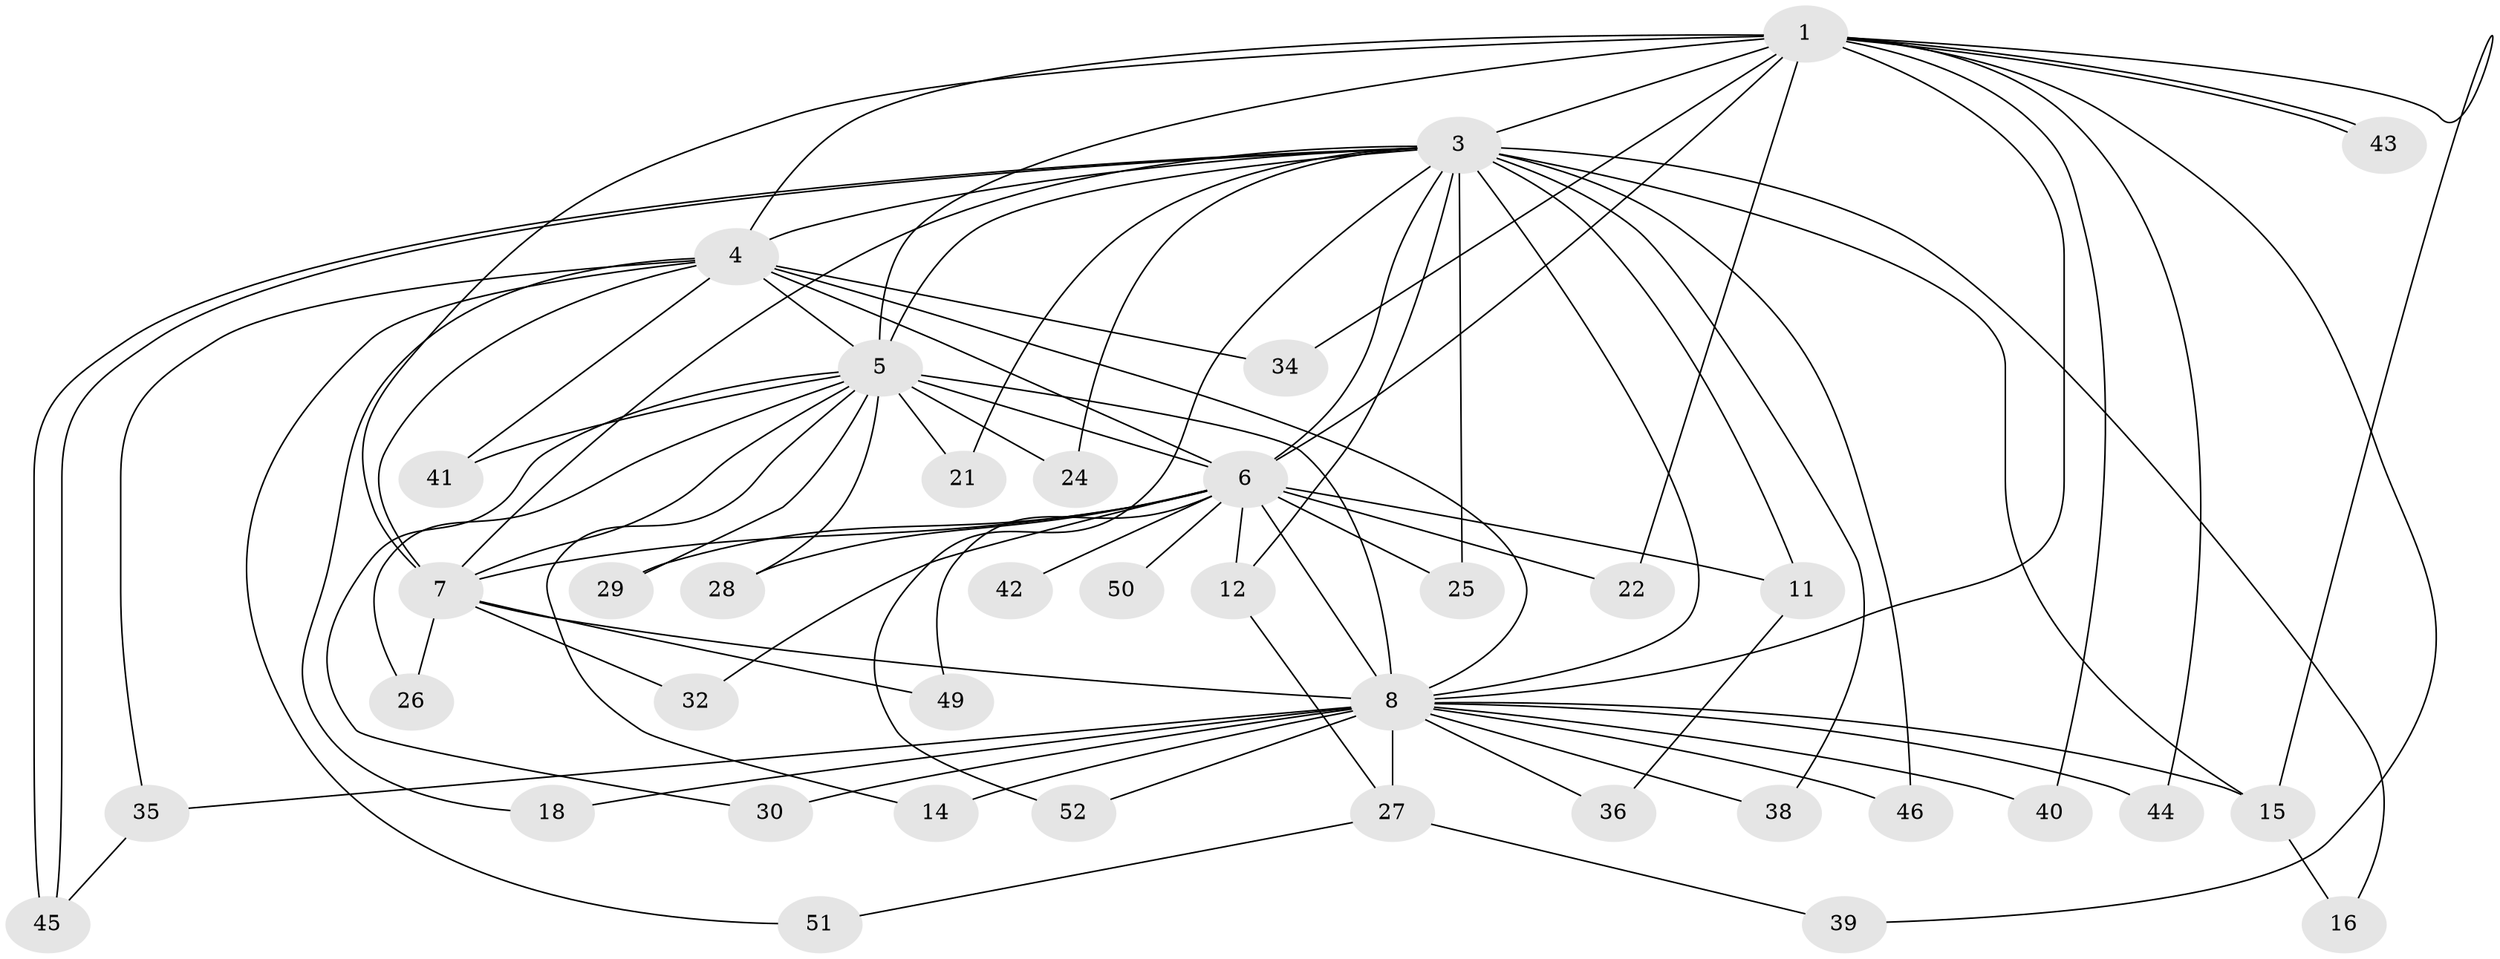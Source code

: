 // original degree distribution, {18: 0.038461538461538464, 11: 0.019230769230769232, 23: 0.019230769230769232, 15: 0.057692307692307696, 13: 0.019230769230769232, 17: 0.019230769230769232, 16: 0.019230769230769232, 4: 0.057692307692307696, 3: 0.1346153846153846, 2: 0.6153846153846154}
// Generated by graph-tools (version 1.1) at 2025/11/02/27/25 16:11:05]
// undirected, 39 vertices, 85 edges
graph export_dot {
graph [start="1"]
  node [color=gray90,style=filled];
  1 [super="+2"];
  3 [super="+19"];
  4 [super="+33"];
  5 [super="+13"];
  6 [super="+9"];
  7 [super="+17"];
  8 [super="+10"];
  11 [super="+23"];
  12;
  14;
  15 [super="+20"];
  16;
  18;
  21;
  22 [super="+31"];
  24;
  25;
  26;
  27 [super="+37"];
  28;
  29;
  30;
  32;
  34;
  35 [super="+48"];
  36;
  38;
  39;
  40 [super="+47"];
  41;
  42;
  43;
  44;
  45;
  46;
  49;
  50;
  51;
  52;
  1 -- 3 [weight=2];
  1 -- 4 [weight=3];
  1 -- 5 [weight=3];
  1 -- 6 [weight=4];
  1 -- 7 [weight=2];
  1 -- 8 [weight=4];
  1 -- 34;
  1 -- 39;
  1 -- 40 [weight=2];
  1 -- 43;
  1 -- 43;
  1 -- 44;
  1 -- 22;
  1 -- 15;
  3 -- 4;
  3 -- 5;
  3 -- 6 [weight=2];
  3 -- 7;
  3 -- 8 [weight=2];
  3 -- 11 [weight=2];
  3 -- 12;
  3 -- 15;
  3 -- 16;
  3 -- 21;
  3 -- 24;
  3 -- 25;
  3 -- 38;
  3 -- 45;
  3 -- 45;
  3 -- 46;
  3 -- 52;
  4 -- 5;
  4 -- 6 [weight=2];
  4 -- 7;
  4 -- 8 [weight=2];
  4 -- 18;
  4 -- 34;
  4 -- 35;
  4 -- 41;
  4 -- 51;
  5 -- 6 [weight=2];
  5 -- 7;
  5 -- 8 [weight=2];
  5 -- 14;
  5 -- 21;
  5 -- 24;
  5 -- 26;
  5 -- 28;
  5 -- 29;
  5 -- 30;
  5 -- 41;
  6 -- 7 [weight=3];
  6 -- 8 [weight=4];
  6 -- 11;
  6 -- 12;
  6 -- 32;
  6 -- 42 [weight=2];
  6 -- 50 [weight=2];
  6 -- 49;
  6 -- 22 [weight=2];
  6 -- 25;
  6 -- 28;
  6 -- 29;
  7 -- 8 [weight=2];
  7 -- 26;
  7 -- 32;
  7 -- 49;
  8 -- 14;
  8 -- 18;
  8 -- 27 [weight=2];
  8 -- 36;
  8 -- 46;
  8 -- 35;
  8 -- 38;
  8 -- 40;
  8 -- 44;
  8 -- 15;
  8 -- 52;
  8 -- 30;
  11 -- 36;
  12 -- 27;
  15 -- 16;
  27 -- 39;
  27 -- 51;
  35 -- 45;
}
